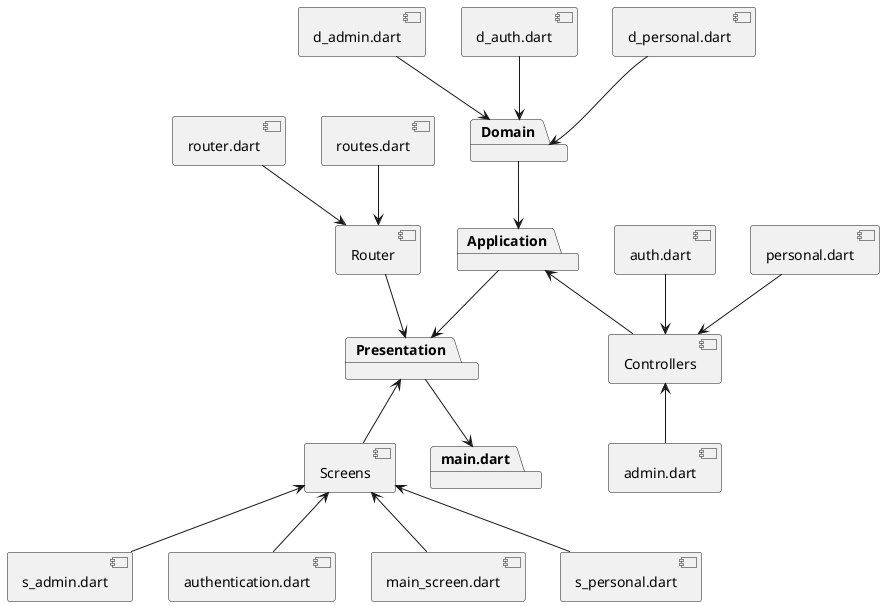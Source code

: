 @startuml


package Domain
package Application
package Presentation

component Controllers
component admin.dart
component auth.dart
component personal.dart

component d_admin.dart
component d_auth.dart
component d_personal.dart

component Router
component router.dart
component routes.dart

component Screens
component s_admin.dart
component authentication.dart
component main_screen.dart
component s_personal.dart

Presentation <-- Screens
Screens <-- s_admin.dart 
Screens <-- s_personal.dart 
Screens <-- main_screen.dart
Screens <-- authentication.dart

Router --> Presentation
router.dart --> Router
routes.dart --> Router

d_admin.dart --> Domain
d_auth.dart --> Domain
d_personal.dart --> Domain

Application <-- Controllers
Controllers <-- admin.dart
auth.dart --> Controllers
personal.dart --> Controllers

package main.dart

Presentation --> main.dart
Application --> Presentation
Domain --> Application


@enduml

